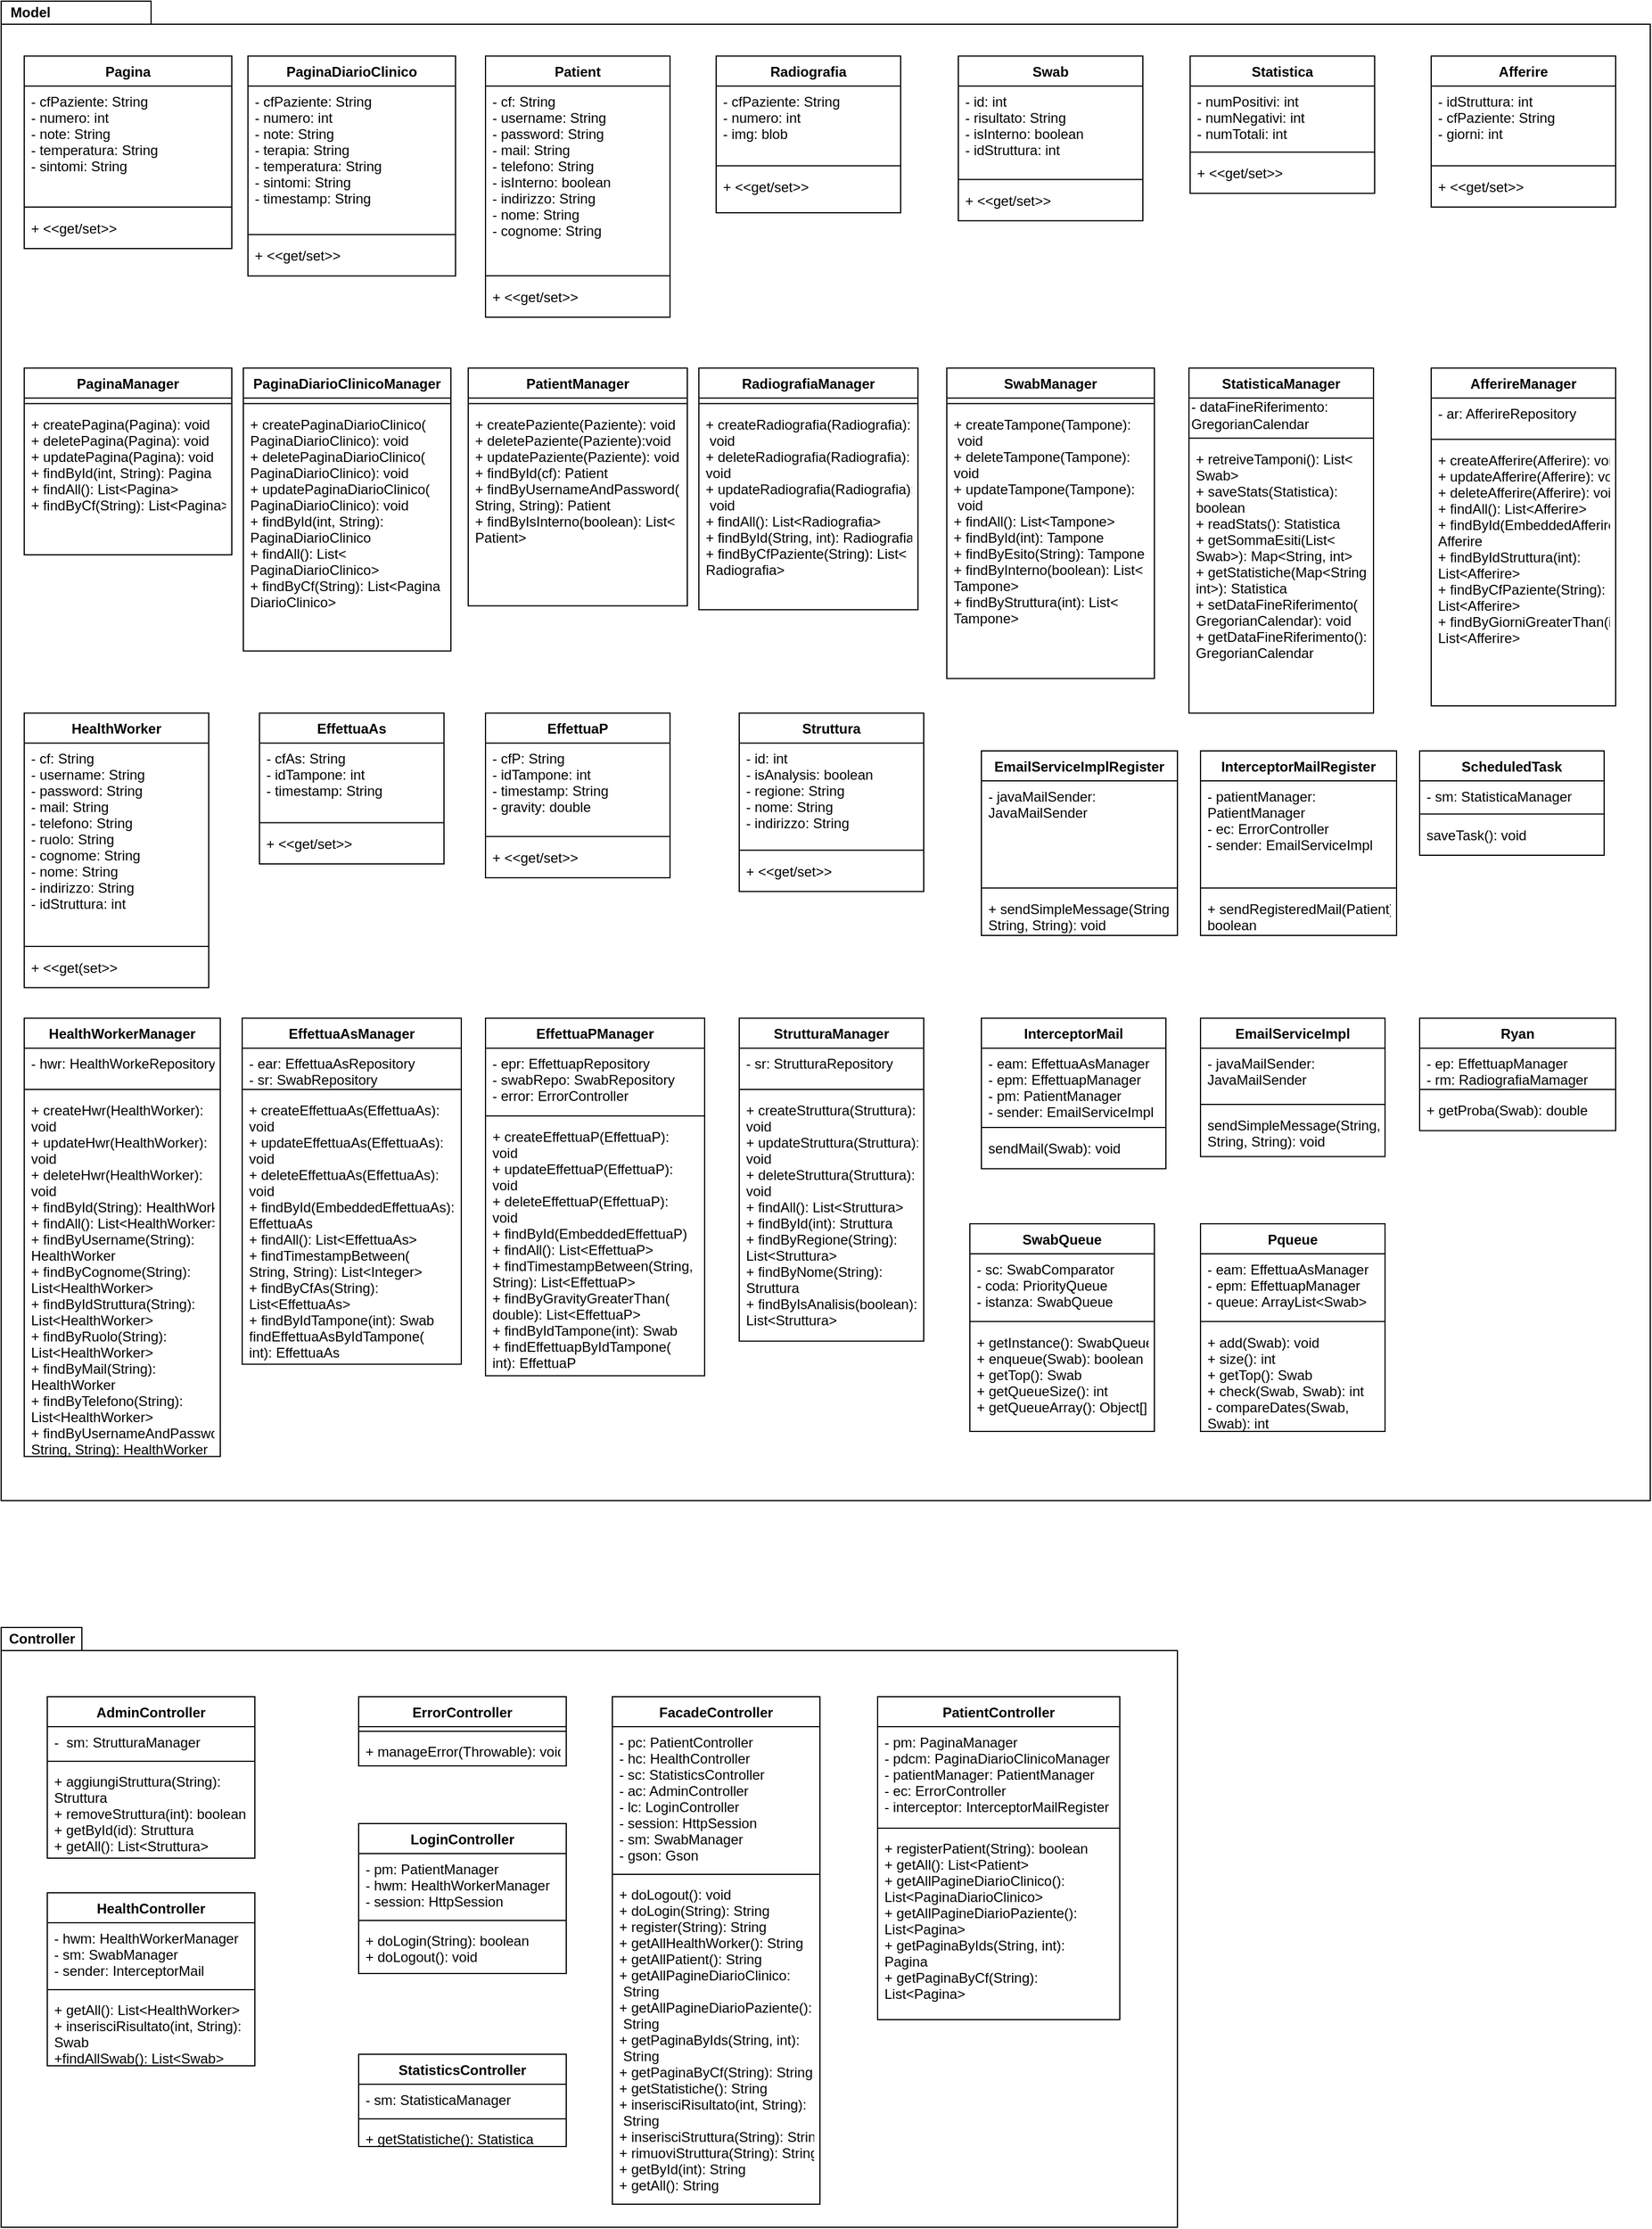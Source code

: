 <mxfile version="14.2.4" type="device"><diagram id="C5RBs43oDa-KdzZeNtuy" name="Model"><mxGraphModel dx="868" dy="482" grid="1" gridSize="10" guides="1" tooltips="1" connect="1" arrows="1" fold="1" page="1" pageScale="1" pageWidth="827" pageHeight="1169" math="0" shadow="0"><root><mxCell id="WIyWlLk6GJQsqaUBKTNV-0"/><mxCell id="WIyWlLk6GJQsqaUBKTNV-1" parent="WIyWlLk6GJQsqaUBKTNV-0"/><mxCell id="kMjM7RQbr0S6wtXPy6_T-2" value="" style="group" parent="WIyWlLk6GJQsqaUBKTNV-1" vertex="1" connectable="0"><mxGeometry x="50" width="1430" height="1300" as="geometry"/></mxCell><mxCell id="kMjM7RQbr0S6wtXPy6_T-0" value="" style="shape=folder;fontStyle=1;spacingTop=10;tabWidth=50;tabHeight=20;tabPosition=left;html=1;" parent="kMjM7RQbr0S6wtXPy6_T-2" vertex="1"><mxGeometry width="1430" height="1300" as="geometry"/></mxCell><mxCell id="kMjM7RQbr0S6wtXPy6_T-1" value="&lt;b&gt;Model&lt;/b&gt;" style="text;html=1;align=center;verticalAlign=middle;resizable=0;points=[];autosize=1;" parent="kMjM7RQbr0S6wtXPy6_T-2" vertex="1"><mxGeometry width="50" height="20" as="geometry"/></mxCell><mxCell id="zkfFHV4jXpPFQw0GAbJ--13" value="PatientManager" style="swimlane;fontStyle=1;align=center;verticalAlign=top;childLayout=stackLayout;horizontal=1;startSize=26;horizontalStack=0;resizeParent=1;resizeLast=0;collapsible=1;marginBottom=0;rounded=0;shadow=0;strokeWidth=1;" parent="kMjM7RQbr0S6wtXPy6_T-2" vertex="1"><mxGeometry x="405" y="318.128" width="190" height="206.128" as="geometry"><mxRectangle x="340" y="380" width="170" height="26" as="alternateBounds"/></mxGeometry></mxCell><mxCell id="zkfFHV4jXpPFQw0GAbJ--15" value="" style="line;html=1;strokeWidth=1;align=left;verticalAlign=middle;spacingTop=-1;spacingLeft=3;spacingRight=3;rotatable=0;labelPosition=right;points=[];portConstraint=eastwest;" parent="zkfFHV4jXpPFQw0GAbJ--13" vertex="1"><mxGeometry y="26" width="190" height="9.532" as="geometry"/></mxCell><mxCell id="zkfFHV4jXpPFQw0GAbJ--14" value="+ createPaziente(Paziente): void&#10;+ deletePaziente(Paziente):void&#10;+ updatePaziente(Paziente): void&#10;+ findById(cf): Patient&#10;+ findByUsernameAndPassword(&#10;String, String): Patient&#10;+ findByIsInterno(boolean): List&lt;&#10;Patient&gt;&#10;" style="text;align=left;verticalAlign=top;spacingLeft=4;spacingRight=4;overflow=hidden;rotatable=0;points=[[0,0.5],[1,0.5]];portConstraint=eastwest;" parent="zkfFHV4jXpPFQw0GAbJ--13" vertex="1"><mxGeometry y="35.532" width="190" height="150.128" as="geometry"/></mxCell><mxCell id="zkfFHV4jXpPFQw0GAbJ--17" value="PaginaDiarioClinico" style="swimlane;fontStyle=1;align=center;verticalAlign=top;childLayout=stackLayout;horizontal=1;startSize=26;horizontalStack=0;resizeParent=1;resizeLast=0;collapsible=1;marginBottom=0;rounded=0;shadow=0;strokeWidth=1;" parent="kMjM7RQbr0S6wtXPy6_T-2" vertex="1"><mxGeometry x="214" y="47.66" width="180" height="190.638" as="geometry"><mxRectangle x="550" y="140" width="160" height="26" as="alternateBounds"/></mxGeometry></mxCell><mxCell id="zkfFHV4jXpPFQw0GAbJ--18" value="- cfPaziente: String&#10;- numero: int&#10;- note: String&#10;- terapia: String&#10;- temperatura: String&#10;- sintomi: String&#10;- timestamp: String" style="text;align=left;verticalAlign=top;spacingLeft=4;spacingRight=4;overflow=hidden;rotatable=0;points=[[0,0.5],[1,0.5]];portConstraint=eastwest;" parent="zkfFHV4jXpPFQw0GAbJ--17" vertex="1"><mxGeometry y="26" width="180" height="123.915" as="geometry"/></mxCell><mxCell id="zkfFHV4jXpPFQw0GAbJ--23" value="" style="line;html=1;strokeWidth=1;align=left;verticalAlign=middle;spacingTop=-1;spacingLeft=3;spacingRight=3;rotatable=0;labelPosition=right;points=[];portConstraint=eastwest;" parent="zkfFHV4jXpPFQw0GAbJ--17" vertex="1"><mxGeometry y="149.915" width="180" height="9.532" as="geometry"/></mxCell><mxCell id="zkfFHV4jXpPFQw0GAbJ--24" value="+ &lt;&lt;get/set&gt;&gt;" style="text;align=left;verticalAlign=top;spacingLeft=4;spacingRight=4;overflow=hidden;rotatable=0;points=[[0,0.5],[1,0.5]];portConstraint=eastwest;" parent="zkfFHV4jXpPFQw0GAbJ--17" vertex="1"><mxGeometry y="159.447" width="180" height="26.213" as="geometry"/></mxCell><mxCell id="zkfFHV4jXpPFQw0GAbJ--0" value="Pagina" style="swimlane;fontStyle=1;align=center;verticalAlign=top;childLayout=stackLayout;horizontal=1;startSize=26;horizontalStack=0;resizeParent=1;resizeLast=0;collapsible=1;marginBottom=0;rounded=0;shadow=0;strokeWidth=1;" parent="kMjM7RQbr0S6wtXPy6_T-2" vertex="1"><mxGeometry x="20" y="47.66" width="180" height="166.809" as="geometry"><mxRectangle x="230" y="140" width="160" height="26" as="alternateBounds"/></mxGeometry></mxCell><mxCell id="zkfFHV4jXpPFQw0GAbJ--1" value="- cfPaziente: String&#10;- numero: int&#10;- note: String&#10;- temperatura: String&#10;- sintomi: String" style="text;align=left;verticalAlign=top;spacingLeft=4;spacingRight=4;overflow=hidden;rotatable=0;points=[[0,0.5],[1,0.5]];portConstraint=eastwest;" parent="zkfFHV4jXpPFQw0GAbJ--0" vertex="1"><mxGeometry y="26" width="180" height="100.085" as="geometry"/></mxCell><mxCell id="zkfFHV4jXpPFQw0GAbJ--4" value="" style="line;html=1;strokeWidth=1;align=left;verticalAlign=middle;spacingTop=-1;spacingLeft=3;spacingRight=3;rotatable=0;labelPosition=right;points=[];portConstraint=eastwest;" parent="zkfFHV4jXpPFQw0GAbJ--0" vertex="1"><mxGeometry y="126.085" width="180" height="9.532" as="geometry"/></mxCell><mxCell id="zkfFHV4jXpPFQw0GAbJ--5" value="+ &lt;&lt;get/set&gt;&gt;" style="text;align=left;verticalAlign=top;spacingLeft=4;spacingRight=4;overflow=hidden;rotatable=0;points=[[0,0.5],[1,0.5]];portConstraint=eastwest;" parent="zkfFHV4jXpPFQw0GAbJ--0" vertex="1"><mxGeometry y="135.617" width="180" height="26.213" as="geometry"/></mxCell><mxCell id="zkfFHV4jXpPFQw0GAbJ--6" value="Patient" style="swimlane;fontStyle=1;align=center;verticalAlign=top;childLayout=stackLayout;horizontal=1;startSize=26;horizontalStack=0;resizeParent=1;resizeLast=0;collapsible=1;marginBottom=0;rounded=0;shadow=0;strokeWidth=1;" parent="kMjM7RQbr0S6wtXPy6_T-2" vertex="1"><mxGeometry x="420" y="47.66" width="160" height="226.383" as="geometry"><mxRectangle x="130" y="380" width="160" height="26" as="alternateBounds"/></mxGeometry></mxCell><mxCell id="zkfFHV4jXpPFQw0GAbJ--7" value="- cf: String&#10;- username: String&#10;- password: String&#10;- mail: String&#10;- telefono: String&#10;- isInterno: boolean&#10;- indirizzo: String&#10;- nome: String&#10;- cognome: String" style="text;align=left;verticalAlign=top;spacingLeft=4;spacingRight=4;overflow=hidden;rotatable=0;points=[[0,0.5],[1,0.5]];portConstraint=eastwest;" parent="zkfFHV4jXpPFQw0GAbJ--6" vertex="1"><mxGeometry y="26" width="160" height="159.66" as="geometry"/></mxCell><mxCell id="zkfFHV4jXpPFQw0GAbJ--9" value="" style="line;html=1;strokeWidth=1;align=left;verticalAlign=middle;spacingTop=-1;spacingLeft=3;spacingRight=3;rotatable=0;labelPosition=right;points=[];portConstraint=eastwest;" parent="zkfFHV4jXpPFQw0GAbJ--6" vertex="1"><mxGeometry y="185.66" width="160" height="9.532" as="geometry"/></mxCell><mxCell id="zkfFHV4jXpPFQw0GAbJ--10" value="+ &lt;&lt;get/set&gt;&gt;" style="text;align=left;verticalAlign=top;spacingLeft=4;spacingRight=4;overflow=hidden;rotatable=0;points=[[0,0.5],[1,0.5]];portConstraint=eastwest;fontStyle=0" parent="zkfFHV4jXpPFQw0GAbJ--6" vertex="1"><mxGeometry y="195.191" width="160" height="26.213" as="geometry"/></mxCell><mxCell id="0lS1wSJUGr4f3mUyF1wJ-0" value="Radiografia" style="swimlane;fontStyle=1;align=center;verticalAlign=top;childLayout=stackLayout;horizontal=1;startSize=26;horizontalStack=0;resizeParent=1;resizeLast=0;collapsible=1;marginBottom=0;rounded=0;shadow=0;strokeWidth=1;" parent="kMjM7RQbr0S6wtXPy6_T-2" vertex="1"><mxGeometry x="620" y="47.66" width="160" height="135.83" as="geometry"><mxRectangle x="230" y="140" width="160" height="26" as="alternateBounds"/></mxGeometry></mxCell><mxCell id="0lS1wSJUGr4f3mUyF1wJ-1" value="- cfPaziente: String&#10;- numero: int&#10;- img: blob" style="text;align=left;verticalAlign=top;spacingLeft=4;spacingRight=4;overflow=hidden;rotatable=0;points=[[0,0.5],[1,0.5]];portConstraint=eastwest;" parent="0lS1wSJUGr4f3mUyF1wJ-0" vertex="1"><mxGeometry y="26" width="160" height="64.34" as="geometry"/></mxCell><mxCell id="0lS1wSJUGr4f3mUyF1wJ-2" value="" style="line;html=1;strokeWidth=1;align=left;verticalAlign=middle;spacingTop=-1;spacingLeft=3;spacingRight=3;rotatable=0;labelPosition=right;points=[];portConstraint=eastwest;" parent="0lS1wSJUGr4f3mUyF1wJ-0" vertex="1"><mxGeometry y="90.34" width="160" height="9.532" as="geometry"/></mxCell><mxCell id="0lS1wSJUGr4f3mUyF1wJ-3" value="+ &lt;&lt;get/set&gt;&gt;" style="text;align=left;verticalAlign=top;spacingLeft=4;spacingRight=4;overflow=hidden;rotatable=0;points=[[0,0.5],[1,0.5]];portConstraint=eastwest;" parent="0lS1wSJUGr4f3mUyF1wJ-0" vertex="1"><mxGeometry y="99.872" width="160" height="30.979" as="geometry"/></mxCell><mxCell id="kMjM7RQbr0S6wtXPy6_T-115" value="PaginaDiarioClinicoManager" style="swimlane;fontStyle=1;align=center;verticalAlign=top;childLayout=stackLayout;horizontal=1;startSize=26;horizontalStack=0;resizeParent=1;resizeParentMax=0;resizeLast=0;collapsible=1;marginBottom=0;" parent="kMjM7RQbr0S6wtXPy6_T-2" vertex="1"><mxGeometry x="210" y="318.128" width="180" height="245.234" as="geometry"/></mxCell><mxCell id="kMjM7RQbr0S6wtXPy6_T-117" value="" style="line;strokeWidth=1;fillColor=none;align=left;verticalAlign=middle;spacingTop=-1;spacingLeft=3;spacingRight=3;rotatable=0;labelPosition=right;points=[];portConstraint=eastwest;" parent="kMjM7RQbr0S6wtXPy6_T-115" vertex="1"><mxGeometry y="26" width="180" height="9.532" as="geometry"/></mxCell><mxCell id="kMjM7RQbr0S6wtXPy6_T-118" value="+ createPaginaDiarioClinico(&#10;PaginaDiarioClinico): void&#10;+ deletePaginaDiarioClinico(&#10;PaginaDiarioClinico): void&#10;+ updatePaginaDiarioClinico(&#10;PaginaDiarioClinico): void&#10;+ findById(int, String): &#10;PaginaDiarioClinico&#10;+ findAll(): List&lt;&#10;PaginaDiarioClinico&gt;&#10;+ findByCf(String): List&lt;Pagina&#10;DiarioClinico&gt;" style="text;strokeColor=none;fillColor=none;align=left;verticalAlign=top;spacingLeft=4;spacingRight=4;overflow=hidden;rotatable=0;points=[[0,0.5],[1,0.5]];portConstraint=eastwest;" parent="kMjM7RQbr0S6wtXPy6_T-115" vertex="1"><mxGeometry y="35.532" width="180" height="209.702" as="geometry"/></mxCell><mxCell id="kMjM7RQbr0S6wtXPy6_T-111" value="RadiografiaManager" style="swimlane;fontStyle=1;align=center;verticalAlign=top;childLayout=stackLayout;horizontal=1;startSize=26;horizontalStack=0;resizeParent=1;resizeParentMax=0;resizeLast=0;collapsible=1;marginBottom=0;" parent="kMjM7RQbr0S6wtXPy6_T-2" vertex="1"><mxGeometry x="605" y="318.128" width="190" height="209.489" as="geometry"/></mxCell><mxCell id="kMjM7RQbr0S6wtXPy6_T-113" value="" style="line;strokeWidth=1;fillColor=none;align=left;verticalAlign=middle;spacingTop=-1;spacingLeft=3;spacingRight=3;rotatable=0;labelPosition=right;points=[];portConstraint=eastwest;" parent="kMjM7RQbr0S6wtXPy6_T-111" vertex="1"><mxGeometry y="26" width="190" height="9.532" as="geometry"/></mxCell><mxCell id="kMjM7RQbr0S6wtXPy6_T-114" value="+ createRadiografia(Radiografia):&#10; void&#10;+ deleteRadiografia(Radiografia):&#10;void&#10;+ updateRadiografia(Radiografia):&#10; void&#10;+ findAll(): List&lt;Radiografia&gt;&#10;+ findById(String, int): Radiografia&#10;+ findByCfPaziente(String): List&lt;&#10;Radiografia&gt;" style="text;strokeColor=none;fillColor=none;align=left;verticalAlign=top;spacingLeft=4;spacingRight=4;overflow=hidden;rotatable=0;points=[[0,0.5],[1,0.5]];portConstraint=eastwest;" parent="kMjM7RQbr0S6wtXPy6_T-111" vertex="1"><mxGeometry y="35.532" width="190" height="173.957" as="geometry"/></mxCell><mxCell id="kMjM7RQbr0S6wtXPy6_T-91" value="Swab" style="swimlane;fontStyle=1;align=center;verticalAlign=top;childLayout=stackLayout;horizontal=1;startSize=26;horizontalStack=0;resizeParent=1;resizeParentMax=0;resizeLast=0;collapsible=1;marginBottom=0;" parent="kMjM7RQbr0S6wtXPy6_T-2" vertex="1"><mxGeometry x="830" y="47.66" width="160" height="142.766" as="geometry"/></mxCell><mxCell id="kMjM7RQbr0S6wtXPy6_T-92" value="- id: int&#10;- risultato: String&#10;- isInterno: boolean&#10;- idStruttura: int" style="text;strokeColor=none;fillColor=none;align=left;verticalAlign=top;spacingLeft=4;spacingRight=4;overflow=hidden;rotatable=0;points=[[0,0.5],[1,0.5]];portConstraint=eastwest;" parent="kMjM7RQbr0S6wtXPy6_T-91" vertex="1"><mxGeometry y="26" width="160" height="76.255" as="geometry"/></mxCell><mxCell id="kMjM7RQbr0S6wtXPy6_T-93" value="" style="line;strokeWidth=1;fillColor=none;align=left;verticalAlign=middle;spacingTop=-1;spacingLeft=3;spacingRight=3;rotatable=0;labelPosition=right;points=[];portConstraint=eastwest;" parent="kMjM7RQbr0S6wtXPy6_T-91" vertex="1"><mxGeometry y="102.255" width="160" height="9.532" as="geometry"/></mxCell><mxCell id="kMjM7RQbr0S6wtXPy6_T-94" value="+ &lt;&lt;get/set&gt;&gt;" style="text;strokeColor=none;fillColor=none;align=left;verticalAlign=top;spacingLeft=4;spacingRight=4;overflow=hidden;rotatable=0;points=[[0,0.5],[1,0.5]];portConstraint=eastwest;" parent="kMjM7RQbr0S6wtXPy6_T-91" vertex="1"><mxGeometry y="111.787" width="160" height="30.979" as="geometry"/></mxCell><mxCell id="kMjM7RQbr0S6wtXPy6_T-87" value="SwabManager" style="swimlane;fontStyle=1;align=center;verticalAlign=top;childLayout=stackLayout;horizontal=1;startSize=26;horizontalStack=0;resizeParent=1;resizeParentMax=0;resizeLast=0;collapsible=1;marginBottom=0;" parent="kMjM7RQbr0S6wtXPy6_T-2" vertex="1"><mxGeometry x="820" y="318.128" width="180" height="269.064" as="geometry"/></mxCell><mxCell id="kMjM7RQbr0S6wtXPy6_T-89" value="" style="line;strokeWidth=1;fillColor=none;align=left;verticalAlign=middle;spacingTop=-1;spacingLeft=3;spacingRight=3;rotatable=0;labelPosition=right;points=[];portConstraint=eastwest;" parent="kMjM7RQbr0S6wtXPy6_T-87" vertex="1"><mxGeometry y="26" width="180" height="9.532" as="geometry"/></mxCell><mxCell id="kMjM7RQbr0S6wtXPy6_T-90" value="+ createTampone(Tampone):&#10; void&#10;+ deleteTampone(Tampone):&#10;void&#10;+ updateTampone(Tampone):&#10; void&#10;+ findAll(): List&lt;Tampone&gt;&#10;+ findById(int): Tampone&#10;+ findByEsito(String): Tampone&#10;+ findByInterno(boolean): List&lt;&#10;Tampone&gt;&#10;+ findByStruttura(int): List&lt;&#10;Tampone&gt;" style="text;strokeColor=none;fillColor=none;align=left;verticalAlign=top;spacingLeft=4;spacingRight=4;overflow=hidden;rotatable=0;points=[[0,0.5],[1,0.5]];portConstraint=eastwest;" parent="kMjM7RQbr0S6wtXPy6_T-87" vertex="1"><mxGeometry y="35.532" width="180" height="233.532" as="geometry"/></mxCell><mxCell id="kMjM7RQbr0S6wtXPy6_T-103" value="EffettuaP" style="swimlane;fontStyle=1;align=center;verticalAlign=top;childLayout=stackLayout;horizontal=1;startSize=26;horizontalStack=0;resizeParent=1;resizeParentMax=0;resizeLast=0;collapsible=1;marginBottom=0;" parent="kMjM7RQbr0S6wtXPy6_T-2" vertex="1"><mxGeometry x="420" y="617.189" width="160" height="142.766" as="geometry"/></mxCell><mxCell id="kMjM7RQbr0S6wtXPy6_T-104" value="- cfP: String&#10;- idTampone: int&#10;- timestamp: String&#10;- gravity: double" style="text;strokeColor=none;fillColor=none;align=left;verticalAlign=top;spacingLeft=4;spacingRight=4;overflow=hidden;rotatable=0;points=[[0,0.5],[1,0.5]];portConstraint=eastwest;" parent="kMjM7RQbr0S6wtXPy6_T-103" vertex="1"><mxGeometry y="26" width="160" height="76.255" as="geometry"/></mxCell><mxCell id="kMjM7RQbr0S6wtXPy6_T-105" value="" style="line;strokeWidth=1;fillColor=none;align=left;verticalAlign=middle;spacingTop=-1;spacingLeft=3;spacingRight=3;rotatable=0;labelPosition=right;points=[];portConstraint=eastwest;" parent="kMjM7RQbr0S6wtXPy6_T-103" vertex="1"><mxGeometry y="102.255" width="160" height="9.532" as="geometry"/></mxCell><mxCell id="kMjM7RQbr0S6wtXPy6_T-106" value="+ &lt;&lt;get/set&gt;&gt;" style="text;strokeColor=none;fillColor=none;align=left;verticalAlign=top;spacingLeft=4;spacingRight=4;overflow=hidden;rotatable=0;points=[[0,0.5],[1,0.5]];portConstraint=eastwest;" parent="kMjM7RQbr0S6wtXPy6_T-103" vertex="1"><mxGeometry y="111.787" width="160" height="30.979" as="geometry"/></mxCell><mxCell id="kMjM7RQbr0S6wtXPy6_T-99" value="EffettuaPManager" style="swimlane;fontStyle=1;align=center;verticalAlign=top;childLayout=stackLayout;horizontal=1;startSize=26;horizontalStack=0;resizeParent=1;resizeParentMax=0;resizeLast=0;collapsible=1;marginBottom=0;" parent="kMjM7RQbr0S6wtXPy6_T-2" vertex="1"><mxGeometry x="420" y="881.702" width="190" height="310.002" as="geometry"/></mxCell><mxCell id="kMjM7RQbr0S6wtXPy6_T-100" value="- epr: EffettuapRepository&#10;- swabRepo: SwabRepository&#10;- error: ErrorController" style="text;strokeColor=none;fillColor=none;align=left;verticalAlign=top;spacingLeft=4;spacingRight=4;overflow=hidden;rotatable=0;points=[[0,0.5],[1,0.5]];portConstraint=eastwest;" parent="kMjM7RQbr0S6wtXPy6_T-99" vertex="1"><mxGeometry y="26" width="190" height="54" as="geometry"/></mxCell><mxCell id="kMjM7RQbr0S6wtXPy6_T-101" value="" style="line;strokeWidth=1;fillColor=none;align=left;verticalAlign=middle;spacingTop=-1;spacingLeft=3;spacingRight=3;rotatable=0;labelPosition=right;points=[];portConstraint=eastwest;" parent="kMjM7RQbr0S6wtXPy6_T-99" vertex="1"><mxGeometry y="80" width="190" height="9.532" as="geometry"/></mxCell><mxCell id="kMjM7RQbr0S6wtXPy6_T-102" value="+ createEffettuaP(EffettuaP):&#10;void&#10;+ updateEffettuaP(EffettuaP):&#10;void&#10;+ deleteEffettuaP(EffettuaP):&#10;void&#10;+ findById(EmbeddedEffettuaP)&#10;+ findAll(): List&lt;EffettuaP&gt;&#10;+ findTimestampBetween(String,&#10;String): List&lt;EffettuaP&gt;&#10;+ findByGravityGreaterThan(&#10;double): List&lt;EffettuaP&gt;&#10;+ findByIdTampone(int): Swab&#10;+ findEffettuapByIdTampone(&#10;int): EffettuaP" style="text;strokeColor=none;fillColor=none;align=left;verticalAlign=top;spacingLeft=4;spacingRight=4;overflow=hidden;rotatable=0;points=[[0,0.5],[1,0.5]];portConstraint=eastwest;" parent="kMjM7RQbr0S6wtXPy6_T-99" vertex="1"><mxGeometry y="89.532" width="190" height="220.47" as="geometry"/></mxCell><mxCell id="kMjM7RQbr0S6wtXPy6_T-95" value="EffettuaAsManager" style="swimlane;fontStyle=1;align=center;verticalAlign=top;childLayout=stackLayout;horizontal=1;startSize=26;horizontalStack=0;resizeParent=1;resizeParentMax=0;resizeLast=0;collapsible=1;marginBottom=0;" parent="kMjM7RQbr0S6wtXPy6_T-2" vertex="1"><mxGeometry x="209" y="881.702" width="190" height="300.001" as="geometry"/></mxCell><mxCell id="kMjM7RQbr0S6wtXPy6_T-96" value="- ear: EffettuaAsRepository&#10;- sr: SwabRepository" style="text;strokeColor=none;fillColor=none;align=left;verticalAlign=top;spacingLeft=4;spacingRight=4;overflow=hidden;rotatable=0;points=[[0,0.5],[1,0.5]];portConstraint=eastwest;" parent="kMjM7RQbr0S6wtXPy6_T-95" vertex="1"><mxGeometry y="26" width="190" height="30.979" as="geometry"/></mxCell><mxCell id="kMjM7RQbr0S6wtXPy6_T-97" value="" style="line;strokeWidth=1;fillColor=none;align=left;verticalAlign=middle;spacingTop=-1;spacingLeft=3;spacingRight=3;rotatable=0;labelPosition=right;points=[];portConstraint=eastwest;" parent="kMjM7RQbr0S6wtXPy6_T-95" vertex="1"><mxGeometry y="56.979" width="190" height="9.532" as="geometry"/></mxCell><mxCell id="kMjM7RQbr0S6wtXPy6_T-98" value="+ createEffettuaAs(EffettuaAs):&#10;void&#10;+ updateEffettuaAs(EffettuaAs):&#10;void&#10;+ deleteEffettuaAs(EffettuaAs):&#10;void&#10;+ findById(EmbeddedEffettuaAs):&#10;EffettuaAs&#10;+ findAll(): List&lt;EffettuaAs&gt;&#10;+ findTimestampBetween(&#10;String, String): List&lt;Integer&gt;&#10;+ findByCfAs(String):&#10;List&lt;EffettuaAs&gt;&#10;+ findByIdTampone(int): Swab&#10;findEffettuaAsByIdTampone(&#10;int): EffettuaAs" style="text;strokeColor=none;fillColor=none;align=left;verticalAlign=top;spacingLeft=4;spacingRight=4;overflow=hidden;rotatable=0;points=[[0,0.5],[1,0.5]];portConstraint=eastwest;" parent="kMjM7RQbr0S6wtXPy6_T-95" vertex="1"><mxGeometry y="66.511" width="190" height="233.49" as="geometry"/></mxCell><mxCell id="kMjM7RQbr0S6wtXPy6_T-71" value="HealthWorkerManager" style="swimlane;fontStyle=1;align=center;verticalAlign=top;childLayout=stackLayout;horizontal=1;startSize=26;horizontalStack=0;resizeParent=1;resizeParentMax=0;resizeLast=0;collapsible=1;marginBottom=0;" parent="kMjM7RQbr0S6wtXPy6_T-2" vertex="1"><mxGeometry x="20" y="881.706" width="170" height="380.002" as="geometry"/></mxCell><mxCell id="kMjM7RQbr0S6wtXPy6_T-72" value="- hwr: HealthWorkeRepository" style="text;strokeColor=none;fillColor=none;align=left;verticalAlign=top;spacingLeft=4;spacingRight=4;overflow=hidden;rotatable=0;points=[[0,0.5],[1,0.5]];portConstraint=eastwest;" parent="kMjM7RQbr0S6wtXPy6_T-71" vertex="1"><mxGeometry y="26" width="170" height="30.98" as="geometry"/></mxCell><mxCell id="kMjM7RQbr0S6wtXPy6_T-73" value="" style="line;strokeWidth=1;fillColor=none;align=left;verticalAlign=middle;spacingTop=-1;spacingLeft=3;spacingRight=3;rotatable=0;labelPosition=right;points=[];portConstraint=eastwest;" parent="kMjM7RQbr0S6wtXPy6_T-71" vertex="1"><mxGeometry y="56.98" width="170" height="9.532" as="geometry"/></mxCell><mxCell id="kMjM7RQbr0S6wtXPy6_T-74" value="+ createHwr(HealthWorker):&#10;void&#10;+ updateHwr(HealthWorker):&#10;void&#10;+ deleteHwr(HealthWorker):&#10;void&#10;+ findById(String): HealthWorker&#10;+ findAll(): List&lt;HealthWorker&gt;&#10;+ findByUsername(String):&#10;HealthWorker&#10;+ findByCognome(String):&#10;List&lt;HealthWorker&gt;&#10;+ findByIdStruttura(String):&#10;List&lt;HealthWorker&gt;&#10;+ findByRuolo(String):&#10;List&lt;HealthWorker&gt;&#10;+ findByMail(String):&#10;HealthWorker&#10;+ findByTelefono(String):&#10;List&lt;HealthWorker&gt;&#10;+ findByUsernameAndPassword(&#10;String, String): HealthWorker" style="text;strokeColor=none;fillColor=none;align=left;verticalAlign=top;spacingLeft=4;spacingRight=4;overflow=hidden;rotatable=0;points=[[0,0.5],[1,0.5]];portConstraint=eastwest;" parent="kMjM7RQbr0S6wtXPy6_T-71" vertex="1"><mxGeometry y="66.512" width="170" height="313.49" as="geometry"/></mxCell><mxCell id="kMjM7RQbr0S6wtXPy6_T-63" value="Afferire" style="swimlane;fontStyle=1;align=center;verticalAlign=top;childLayout=stackLayout;horizontal=1;startSize=26;horizontalStack=0;resizeParent=1;resizeParentMax=0;resizeLast=0;collapsible=1;marginBottom=0;" parent="kMjM7RQbr0S6wtXPy6_T-2" vertex="1"><mxGeometry x="1240" y="47.66" width="160" height="130.851" as="geometry"/></mxCell><mxCell id="kMjM7RQbr0S6wtXPy6_T-64" value="- idStruttura: int&#10;- cfPaziente: String&#10;- giorni: int" style="text;strokeColor=none;fillColor=none;align=left;verticalAlign=top;spacingLeft=4;spacingRight=4;overflow=hidden;rotatable=0;points=[[0,0.5],[1,0.5]];portConstraint=eastwest;" parent="kMjM7RQbr0S6wtXPy6_T-63" vertex="1"><mxGeometry y="26" width="160" height="64.34" as="geometry"/></mxCell><mxCell id="kMjM7RQbr0S6wtXPy6_T-65" value="" style="line;strokeWidth=1;fillColor=none;align=left;verticalAlign=middle;spacingTop=-1;spacingLeft=3;spacingRight=3;rotatable=0;labelPosition=right;points=[];portConstraint=eastwest;" parent="kMjM7RQbr0S6wtXPy6_T-63" vertex="1"><mxGeometry y="90.34" width="160" height="9.532" as="geometry"/></mxCell><mxCell id="kMjM7RQbr0S6wtXPy6_T-66" value="+ &lt;&lt;get/set&gt;&gt;" style="text;strokeColor=none;fillColor=none;align=left;verticalAlign=top;spacingLeft=4;spacingRight=4;overflow=hidden;rotatable=0;points=[[0,0.5],[1,0.5]];portConstraint=eastwest;" parent="kMjM7RQbr0S6wtXPy6_T-63" vertex="1"><mxGeometry y="99.872" width="160" height="30.979" as="geometry"/></mxCell><mxCell id="kMjM7RQbr0S6wtXPy6_T-59" value="AfferireManager" style="swimlane;fontStyle=1;align=center;verticalAlign=top;childLayout=stackLayout;horizontal=1;startSize=26;horizontalStack=0;resizeParent=1;resizeParentMax=0;resizeLast=0;collapsible=1;marginBottom=0;" parent="kMjM7RQbr0S6wtXPy6_T-2" vertex="1"><mxGeometry x="1240" y="318.128" width="160" height="292.894" as="geometry"/></mxCell><mxCell id="kMjM7RQbr0S6wtXPy6_T-60" value="- ar: AfferireRepository" style="text;strokeColor=none;fillColor=none;align=left;verticalAlign=top;spacingLeft=4;spacingRight=4;overflow=hidden;rotatable=0;points=[[0,0.5],[1,0.5]];portConstraint=eastwest;" parent="kMjM7RQbr0S6wtXPy6_T-59" vertex="1"><mxGeometry y="26" width="160" height="30.979" as="geometry"/></mxCell><mxCell id="kMjM7RQbr0S6wtXPy6_T-61" value="" style="line;strokeWidth=1;fillColor=none;align=left;verticalAlign=middle;spacingTop=-1;spacingLeft=3;spacingRight=3;rotatable=0;labelPosition=right;points=[];portConstraint=eastwest;" parent="kMjM7RQbr0S6wtXPy6_T-59" vertex="1"><mxGeometry y="56.979" width="160" height="9.532" as="geometry"/></mxCell><mxCell id="kMjM7RQbr0S6wtXPy6_T-62" value="+ createAfferire(Afferire): void&#10;+ updateAfferire(Afferire): void&#10;+ deleteAfferire(Afferire): void&#10;+ findAll(): List&lt;Afferire&gt;&#10;+ findById(EmbeddedAfferire):&#10;Afferire&#10;+ findByIdStruttura(int): &#10;List&lt;Afferire&gt;&#10;+ findByCfPaziente(String):&#10;List&lt;Afferire&gt; &#10;+ findByGiorniGreaterThan(int):&#10;List&lt;Afferire&gt;" style="text;strokeColor=none;fillColor=none;align=left;verticalAlign=top;spacingLeft=4;spacingRight=4;overflow=hidden;rotatable=0;points=[[0,0.5],[1,0.5]];portConstraint=eastwest;" parent="kMjM7RQbr0S6wtXPy6_T-59" vertex="1"><mxGeometry y="66.511" width="160" height="226.383" as="geometry"/></mxCell><mxCell id="kMjM7RQbr0S6wtXPy6_T-55" value="StrutturaManager" style="swimlane;fontStyle=1;align=center;verticalAlign=top;childLayout=stackLayout;horizontal=1;startSize=26;horizontalStack=0;resizeParent=1;resizeParentMax=0;resizeLast=0;collapsible=1;marginBottom=0;" parent="kMjM7RQbr0S6wtXPy6_T-2" vertex="1"><mxGeometry x="640" y="881.7" width="160" height="280.001" as="geometry"/></mxCell><mxCell id="kMjM7RQbr0S6wtXPy6_T-56" value="- sr: StrutturaRepository" style="text;strokeColor=none;fillColor=none;align=left;verticalAlign=top;spacingLeft=4;spacingRight=4;overflow=hidden;rotatable=0;points=[[0,0.5],[1,0.5]];portConstraint=eastwest;" parent="kMjM7RQbr0S6wtXPy6_T-55" vertex="1"><mxGeometry y="26" width="160" height="30.979" as="geometry"/></mxCell><mxCell id="kMjM7RQbr0S6wtXPy6_T-57" value="" style="line;strokeWidth=1;fillColor=none;align=left;verticalAlign=middle;spacingTop=-1;spacingLeft=3;spacingRight=3;rotatable=0;labelPosition=right;points=[];portConstraint=eastwest;" parent="kMjM7RQbr0S6wtXPy6_T-55" vertex="1"><mxGeometry y="56.979" width="160" height="9.532" as="geometry"/></mxCell><mxCell id="kMjM7RQbr0S6wtXPy6_T-58" value="+ createStruttura(Struttura):&#10;void&#10;+ updateStruttura(Struttura):&#10;void&#10;+ deleteStruttura(Struttura):&#10;void&#10;+ findAll(): List&lt;Struttura&gt;&#10;+ findById(int): Struttura&#10;+ findByRegione(String): &#10;List&lt;Struttura&gt;&#10;+ findByNome(String): &#10;Struttura&#10;+ findByIsAnalisis(boolean):&#10;List&lt;Struttura&gt;" style="text;strokeColor=none;fillColor=none;align=left;verticalAlign=top;spacingLeft=4;spacingRight=4;overflow=hidden;rotatable=0;points=[[0,0.5],[1,0.5]];portConstraint=eastwest;" parent="kMjM7RQbr0S6wtXPy6_T-55" vertex="1"><mxGeometry y="66.511" width="160" height="213.49" as="geometry"/></mxCell><mxCell id="kMjM7RQbr0S6wtXPy6_T-83" value="Statistica" style="swimlane;fontStyle=1;align=center;verticalAlign=top;childLayout=stackLayout;horizontal=1;startSize=26;horizontalStack=0;resizeParent=1;resizeParentMax=0;resizeLast=0;collapsible=1;marginBottom=0;" parent="kMjM7RQbr0S6wtXPy6_T-2" vertex="1"><mxGeometry x="1031" y="47.66" width="160" height="118.936" as="geometry"/></mxCell><mxCell id="kMjM7RQbr0S6wtXPy6_T-84" value="- numPositivi: int&#10;- numNegativi: int&#10;- numTotali: int" style="text;strokeColor=none;fillColor=none;align=left;verticalAlign=top;spacingLeft=4;spacingRight=4;overflow=hidden;rotatable=0;points=[[0,0.5],[1,0.5]];portConstraint=eastwest;" parent="kMjM7RQbr0S6wtXPy6_T-83" vertex="1"><mxGeometry y="26" width="160" height="52.426" as="geometry"/></mxCell><mxCell id="kMjM7RQbr0S6wtXPy6_T-85" value="" style="line;strokeWidth=1;fillColor=none;align=left;verticalAlign=middle;spacingTop=-1;spacingLeft=3;spacingRight=3;rotatable=0;labelPosition=right;points=[];portConstraint=eastwest;" parent="kMjM7RQbr0S6wtXPy6_T-83" vertex="1"><mxGeometry y="78.426" width="160" height="9.532" as="geometry"/></mxCell><mxCell id="kMjM7RQbr0S6wtXPy6_T-86" value="+ &lt;&lt;get/set&gt;&gt;" style="text;strokeColor=none;fillColor=none;align=left;verticalAlign=top;spacingLeft=4;spacingRight=4;overflow=hidden;rotatable=0;points=[[0,0.5],[1,0.5]];portConstraint=eastwest;" parent="kMjM7RQbr0S6wtXPy6_T-83" vertex="1"><mxGeometry y="87.957" width="160" height="30.979" as="geometry"/></mxCell><mxCell id="kMjM7RQbr0S6wtXPy6_T-51" value="Struttura" style="swimlane;fontStyle=1;align=center;verticalAlign=top;childLayout=stackLayout;horizontal=1;startSize=26;horizontalStack=0;resizeParent=1;resizeParentMax=0;resizeLast=0;collapsible=1;marginBottom=0;" parent="kMjM7RQbr0S6wtXPy6_T-2" vertex="1"><mxGeometry x="640" y="617.189" width="160" height="154.681" as="geometry"/></mxCell><mxCell id="kMjM7RQbr0S6wtXPy6_T-52" value="- id: int&#10;- isAnalysis: boolean&#10;- regione: String&#10;- nome: String&#10;- indirizzo: String" style="text;strokeColor=none;fillColor=none;align=left;verticalAlign=top;spacingLeft=4;spacingRight=4;overflow=hidden;rotatable=0;points=[[0,0.5],[1,0.5]];portConstraint=eastwest;" parent="kMjM7RQbr0S6wtXPy6_T-51" vertex="1"><mxGeometry y="26" width="160" height="88.17" as="geometry"/></mxCell><mxCell id="kMjM7RQbr0S6wtXPy6_T-53" value="" style="line;strokeWidth=1;fillColor=none;align=left;verticalAlign=middle;spacingTop=-1;spacingLeft=3;spacingRight=3;rotatable=0;labelPosition=right;points=[];portConstraint=eastwest;" parent="kMjM7RQbr0S6wtXPy6_T-51" vertex="1"><mxGeometry y="114.17" width="160" height="9.532" as="geometry"/></mxCell><mxCell id="kMjM7RQbr0S6wtXPy6_T-54" value="+ &lt;&lt;get/set&gt;&gt;" style="text;strokeColor=none;fillColor=none;align=left;verticalAlign=top;spacingLeft=4;spacingRight=4;overflow=hidden;rotatable=0;points=[[0,0.5],[1,0.5]];portConstraint=eastwest;" parent="kMjM7RQbr0S6wtXPy6_T-51" vertex="1"><mxGeometry y="123.702" width="160" height="30.979" as="geometry"/></mxCell><mxCell id="kMjM7RQbr0S6wtXPy6_T-75" value="HealthWorker" style="swimlane;fontStyle=1;align=center;verticalAlign=top;childLayout=stackLayout;horizontal=1;startSize=26;horizontalStack=0;resizeParent=1;resizeParentMax=0;resizeLast=0;collapsible=1;marginBottom=0;" parent="kMjM7RQbr0S6wtXPy6_T-2" vertex="1"><mxGeometry x="20" y="617.189" width="160" height="238.085" as="geometry"/></mxCell><mxCell id="kMjM7RQbr0S6wtXPy6_T-76" value="- cf: String&#10;- username: String&#10;- password: String&#10;- mail: String&#10;- telefono: String&#10;- ruolo: String&#10;- cognome: String&#10;- nome: String&#10;- indirizzo: String&#10;- idStruttura: int" style="text;strokeColor=none;fillColor=none;align=left;verticalAlign=top;spacingLeft=4;spacingRight=4;overflow=hidden;rotatable=0;points=[[0,0.5],[1,0.5]];portConstraint=eastwest;" parent="kMjM7RQbr0S6wtXPy6_T-75" vertex="1"><mxGeometry y="26" width="160" height="171.574" as="geometry"/></mxCell><mxCell id="kMjM7RQbr0S6wtXPy6_T-77" value="" style="line;strokeWidth=1;fillColor=none;align=left;verticalAlign=middle;spacingTop=-1;spacingLeft=3;spacingRight=3;rotatable=0;labelPosition=right;points=[];portConstraint=eastwest;" parent="kMjM7RQbr0S6wtXPy6_T-75" vertex="1"><mxGeometry y="197.574" width="160" height="9.532" as="geometry"/></mxCell><mxCell id="kMjM7RQbr0S6wtXPy6_T-78" value="+ &lt;&lt;get(set&gt;&gt;" style="text;strokeColor=none;fillColor=none;align=left;verticalAlign=top;spacingLeft=4;spacingRight=4;overflow=hidden;rotatable=0;points=[[0,0.5],[1,0.5]];portConstraint=eastwest;" parent="kMjM7RQbr0S6wtXPy6_T-75" vertex="1"><mxGeometry y="207.106" width="160" height="30.979" as="geometry"/></mxCell><mxCell id="kMjM7RQbr0S6wtXPy6_T-119" value="PaginaManager" style="swimlane;fontStyle=1;align=center;verticalAlign=top;childLayout=stackLayout;horizontal=1;startSize=26;horizontalStack=0;resizeParent=1;resizeParentMax=0;resizeLast=0;collapsible=1;marginBottom=0;" parent="kMjM7RQbr0S6wtXPy6_T-2" vertex="1"><mxGeometry x="20" y="318.128" width="180" height="161.83" as="geometry"/></mxCell><mxCell id="kMjM7RQbr0S6wtXPy6_T-121" value="" style="line;strokeWidth=1;fillColor=none;align=left;verticalAlign=middle;spacingTop=-1;spacingLeft=3;spacingRight=3;rotatable=0;labelPosition=right;points=[];portConstraint=eastwest;" parent="kMjM7RQbr0S6wtXPy6_T-119" vertex="1"><mxGeometry y="26" width="180" height="9.532" as="geometry"/></mxCell><mxCell id="kMjM7RQbr0S6wtXPy6_T-122" value="+ createPagina(Pagina): void&#10;+ deletePagina(Pagina): void&#10;+ updatePagina(Pagina): void&#10;+ findById(int, String): Pagina&#10;+ findAll(): List&lt;Pagina&gt;&#10;+ findByCf(String): List&lt;Pagina&gt;" style="text;strokeColor=none;fillColor=none;align=left;verticalAlign=top;spacingLeft=4;spacingRight=4;overflow=hidden;rotatable=0;points=[[0,0.5],[1,0.5]];portConstraint=eastwest;" parent="kMjM7RQbr0S6wtXPy6_T-119" vertex="1"><mxGeometry y="35.532" width="180" height="126.298" as="geometry"/></mxCell><mxCell id="kMjM7RQbr0S6wtXPy6_T-107" value="EffettuaAs" style="swimlane;fontStyle=1;align=center;verticalAlign=top;childLayout=stackLayout;horizontal=1;startSize=26;horizontalStack=0;resizeParent=1;resizeParentMax=0;resizeLast=0;collapsible=1;marginBottom=0;" parent="kMjM7RQbr0S6wtXPy6_T-2" vertex="1"><mxGeometry x="224" y="617.189" width="160" height="130.851" as="geometry"/></mxCell><mxCell id="kMjM7RQbr0S6wtXPy6_T-108" value="- cfAs: String&#10;- idTampone: int&#10;- timestamp: String" style="text;strokeColor=none;fillColor=none;align=left;verticalAlign=top;spacingLeft=4;spacingRight=4;overflow=hidden;rotatable=0;points=[[0,0.5],[1,0.5]];portConstraint=eastwest;" parent="kMjM7RQbr0S6wtXPy6_T-107" vertex="1"><mxGeometry y="26" width="160" height="64.34" as="geometry"/></mxCell><mxCell id="kMjM7RQbr0S6wtXPy6_T-109" value="" style="line;strokeWidth=1;fillColor=none;align=left;verticalAlign=middle;spacingTop=-1;spacingLeft=3;spacingRight=3;rotatable=0;labelPosition=right;points=[];portConstraint=eastwest;" parent="kMjM7RQbr0S6wtXPy6_T-107" vertex="1"><mxGeometry y="90.34" width="160" height="9.532" as="geometry"/></mxCell><mxCell id="kMjM7RQbr0S6wtXPy6_T-110" value="+ &lt;&lt;get/set&gt;&gt;" style="text;strokeColor=none;fillColor=none;align=left;verticalAlign=top;spacingLeft=4;spacingRight=4;overflow=hidden;rotatable=0;points=[[0,0.5],[1,0.5]];portConstraint=eastwest;" parent="kMjM7RQbr0S6wtXPy6_T-107" vertex="1"><mxGeometry y="99.872" width="160" height="30.979" as="geometry"/></mxCell><mxCell id="kMjM7RQbr0S6wtXPy6_T-79" value="StatisticaManager" style="swimlane;fontStyle=1;align=center;verticalAlign=top;childLayout=stackLayout;horizontal=1;startSize=26;horizontalStack=0;resizeParent=1;resizeParentMax=0;resizeLast=0;collapsible=1;marginBottom=0;" parent="kMjM7RQbr0S6wtXPy6_T-2" vertex="1"><mxGeometry x="1030" y="318.128" width="160" height="299.064" as="geometry"/></mxCell><mxCell id="kMjM7RQbr0S6wtXPy6_T-128" value="- dataFineRiferimento: &lt;br&gt;GregorianCalendar" style="text;html=1;align=left;verticalAlign=middle;resizable=0;points=[];autosize=1;" parent="kMjM7RQbr0S6wtXPy6_T-79" vertex="1"><mxGeometry y="26" width="160" height="30" as="geometry"/></mxCell><mxCell id="kMjM7RQbr0S6wtXPy6_T-81" value="" style="line;strokeWidth=1;fillColor=none;align=left;verticalAlign=middle;spacingTop=-1;spacingLeft=3;spacingRight=3;rotatable=0;labelPosition=right;points=[];portConstraint=eastwest;" parent="kMjM7RQbr0S6wtXPy6_T-79" vertex="1"><mxGeometry y="56" width="160" height="9.532" as="geometry"/></mxCell><mxCell id="kMjM7RQbr0S6wtXPy6_T-82" value="+ retreiveTamponi(): List&lt;&#10;Swab&gt;&#10;+ saveStats(Statistica):&#10;boolean&#10;+ readStats(): Statistica&#10;+ getSommaEsiti(List&lt;&#10;Swab&gt;): Map&lt;String, int&gt;&#10;+ getStatistiche(Map&lt;String,&#10;int&gt;): Statistica&#10;+ setDataFineRiferimento(&#10;GregorianCalendar): void&#10;+ getDataFineRiferimento():&#10;GregorianCalendar" style="text;strokeColor=none;fillColor=none;align=left;verticalAlign=top;spacingLeft=4;spacingRight=4;overflow=hidden;rotatable=0;points=[[0,0.5],[1,0.5]];portConstraint=eastwest;" parent="kMjM7RQbr0S6wtXPy6_T-79" vertex="1"><mxGeometry y="65.532" width="160" height="233.532" as="geometry"/></mxCell><mxCell id="sujGWSzMpHT1A6wNS39H-4" value="EmailServiceImplRegister" style="swimlane;fontStyle=1;align=center;verticalAlign=top;childLayout=stackLayout;horizontal=1;startSize=26;horizontalStack=0;resizeParent=1;resizeParentMax=0;resizeLast=0;collapsible=1;marginBottom=0;" parent="kMjM7RQbr0S6wtXPy6_T-2" vertex="1"><mxGeometry x="850" y="649.999" width="170" height="160.002" as="geometry"/></mxCell><mxCell id="sujGWSzMpHT1A6wNS39H-5" value="- javaMailSender: &#10;JavaMailSender" style="text;strokeColor=none;fillColor=none;align=left;verticalAlign=top;spacingLeft=4;spacingRight=4;overflow=hidden;rotatable=0;points=[[0,0.5],[1,0.5]];portConstraint=eastwest;" parent="sujGWSzMpHT1A6wNS39H-4" vertex="1"><mxGeometry y="26" width="170" height="88.17" as="geometry"/></mxCell><mxCell id="sujGWSzMpHT1A6wNS39H-6" value="" style="line;strokeWidth=1;fillColor=none;align=left;verticalAlign=middle;spacingTop=-1;spacingLeft=3;spacingRight=3;rotatable=0;labelPosition=right;points=[];portConstraint=eastwest;" parent="sujGWSzMpHT1A6wNS39H-4" vertex="1"><mxGeometry y="114.17" width="170" height="9.532" as="geometry"/></mxCell><mxCell id="sujGWSzMpHT1A6wNS39H-7" value="+ sendSimpleMessage(String&#10;String, String): void" style="text;strokeColor=none;fillColor=none;align=left;verticalAlign=top;spacingLeft=4;spacingRight=4;overflow=hidden;rotatable=0;points=[[0,0.5],[1,0.5]];portConstraint=eastwest;" parent="sujGWSzMpHT1A6wNS39H-4" vertex="1"><mxGeometry y="123.702" width="170" height="36.3" as="geometry"/></mxCell><mxCell id="sujGWSzMpHT1A6wNS39H-0" value="InterceptorMailRegister" style="swimlane;fontStyle=1;align=center;verticalAlign=top;childLayout=stackLayout;horizontal=1;startSize=26;horizontalStack=0;resizeParent=1;resizeParentMax=0;resizeLast=0;collapsible=1;marginBottom=0;" parent="kMjM7RQbr0S6wtXPy6_T-2" vertex="1"><mxGeometry x="1040" y="650" width="170" height="160.002" as="geometry"/></mxCell><mxCell id="sujGWSzMpHT1A6wNS39H-1" value="- patientManager:&#10;PatientManager&#10;- ec: ErrorController&#10;- sender: EmailServiceImpl" style="text;strokeColor=none;fillColor=none;align=left;verticalAlign=top;spacingLeft=4;spacingRight=4;overflow=hidden;rotatable=0;points=[[0,0.5],[1,0.5]];portConstraint=eastwest;" parent="sujGWSzMpHT1A6wNS39H-0" vertex="1"><mxGeometry y="26" width="170" height="88.17" as="geometry"/></mxCell><mxCell id="sujGWSzMpHT1A6wNS39H-2" value="" style="line;strokeWidth=1;fillColor=none;align=left;verticalAlign=middle;spacingTop=-1;spacingLeft=3;spacingRight=3;rotatable=0;labelPosition=right;points=[];portConstraint=eastwest;" parent="sujGWSzMpHT1A6wNS39H-0" vertex="1"><mxGeometry y="114.17" width="170" height="9.532" as="geometry"/></mxCell><mxCell id="sujGWSzMpHT1A6wNS39H-3" value="+ sendRegisteredMail(Patient):&#10;boolean" style="text;strokeColor=none;fillColor=none;align=left;verticalAlign=top;spacingLeft=4;spacingRight=4;overflow=hidden;rotatable=0;points=[[0,0.5],[1,0.5]];portConstraint=eastwest;" parent="sujGWSzMpHT1A6wNS39H-0" vertex="1"><mxGeometry y="123.702" width="170" height="36.3" as="geometry"/></mxCell><mxCell id="sujGWSzMpHT1A6wNS39H-8" value="ScheduledTask" style="swimlane;fontStyle=1;align=center;verticalAlign=top;childLayout=stackLayout;horizontal=1;startSize=26;horizontalStack=0;resizeParent=1;resizeParentMax=0;resizeLast=0;collapsible=1;marginBottom=0;" parent="kMjM7RQbr0S6wtXPy6_T-2" vertex="1"><mxGeometry x="1230" y="649.999" width="160" height="90.511" as="geometry"/></mxCell><mxCell id="sujGWSzMpHT1A6wNS39H-9" value="- sm: StatisticaManager" style="text;strokeColor=none;fillColor=none;align=left;verticalAlign=top;spacingLeft=4;spacingRight=4;overflow=hidden;rotatable=0;points=[[0,0.5],[1,0.5]];portConstraint=eastwest;" parent="sujGWSzMpHT1A6wNS39H-8" vertex="1"><mxGeometry y="26" width="160" height="24" as="geometry"/></mxCell><mxCell id="sujGWSzMpHT1A6wNS39H-10" value="" style="line;strokeWidth=1;fillColor=none;align=left;verticalAlign=middle;spacingTop=-1;spacingLeft=3;spacingRight=3;rotatable=0;labelPosition=right;points=[];portConstraint=eastwest;" parent="sujGWSzMpHT1A6wNS39H-8" vertex="1"><mxGeometry y="50" width="160" height="9.532" as="geometry"/></mxCell><mxCell id="sujGWSzMpHT1A6wNS39H-11" value="saveTask(): void" style="text;strokeColor=none;fillColor=none;align=left;verticalAlign=top;spacingLeft=4;spacingRight=4;overflow=hidden;rotatable=0;points=[[0,0.5],[1,0.5]];portConstraint=eastwest;" parent="sujGWSzMpHT1A6wNS39H-8" vertex="1"><mxGeometry y="59.532" width="160" height="30.979" as="geometry"/></mxCell><mxCell id="sujGWSzMpHT1A6wNS39H-16" value="InterceptorMail" style="swimlane;fontStyle=1;align=center;verticalAlign=top;childLayout=stackLayout;horizontal=1;startSize=26;horizontalStack=0;resizeParent=1;resizeParentMax=0;resizeLast=0;collapsible=1;marginBottom=0;" parent="kMjM7RQbr0S6wtXPy6_T-2" vertex="1"><mxGeometry x="850" y="881.709" width="160" height="130.511" as="geometry"/></mxCell><mxCell id="sujGWSzMpHT1A6wNS39H-17" value="- eam: EffettuaAsManager&#10;- epm: EffettuapManager&#10;- pm: PatientManager&#10;- sender: EmailServiceImpl" style="text;strokeColor=none;fillColor=none;align=left;verticalAlign=top;spacingLeft=4;spacingRight=4;overflow=hidden;rotatable=0;points=[[0,0.5],[1,0.5]];portConstraint=eastwest;" parent="sujGWSzMpHT1A6wNS39H-16" vertex="1"><mxGeometry y="26" width="160" height="64" as="geometry"/></mxCell><mxCell id="sujGWSzMpHT1A6wNS39H-18" value="" style="line;strokeWidth=1;fillColor=none;align=left;verticalAlign=middle;spacingTop=-1;spacingLeft=3;spacingRight=3;rotatable=0;labelPosition=right;points=[];portConstraint=eastwest;" parent="sujGWSzMpHT1A6wNS39H-16" vertex="1"><mxGeometry y="90" width="160" height="9.532" as="geometry"/></mxCell><mxCell id="sujGWSzMpHT1A6wNS39H-19" value="sendMail(Swab): void" style="text;strokeColor=none;fillColor=none;align=left;verticalAlign=top;spacingLeft=4;spacingRight=4;overflow=hidden;rotatable=0;points=[[0,0.5],[1,0.5]];portConstraint=eastwest;" parent="sujGWSzMpHT1A6wNS39H-16" vertex="1"><mxGeometry y="99.532" width="160" height="30.979" as="geometry"/></mxCell><mxCell id="sujGWSzMpHT1A6wNS39H-12" value="EmailServiceImpl" style="swimlane;fontStyle=1;align=center;verticalAlign=top;childLayout=stackLayout;horizontal=1;startSize=26;horizontalStack=0;resizeParent=1;resizeParentMax=0;resizeLast=0;collapsible=1;marginBottom=0;" parent="kMjM7RQbr0S6wtXPy6_T-2" vertex="1"><mxGeometry x="1040" y="881.71" width="160" height="120.002" as="geometry"/></mxCell><mxCell id="sujGWSzMpHT1A6wNS39H-13" value="- javaMailSender:&#10;JavaMailSender" style="text;strokeColor=none;fillColor=none;align=left;verticalAlign=top;spacingLeft=4;spacingRight=4;overflow=hidden;rotatable=0;points=[[0,0.5],[1,0.5]];portConstraint=eastwest;" parent="sujGWSzMpHT1A6wNS39H-12" vertex="1"><mxGeometry y="26" width="160" height="44" as="geometry"/></mxCell><mxCell id="sujGWSzMpHT1A6wNS39H-14" value="" style="line;strokeWidth=1;fillColor=none;align=left;verticalAlign=middle;spacingTop=-1;spacingLeft=3;spacingRight=3;rotatable=0;labelPosition=right;points=[];portConstraint=eastwest;" parent="sujGWSzMpHT1A6wNS39H-12" vertex="1"><mxGeometry y="70" width="160" height="9.532" as="geometry"/></mxCell><mxCell id="sujGWSzMpHT1A6wNS39H-15" value="sendSimpleMessage(String,&#10;String, String): void" style="text;strokeColor=none;fillColor=none;align=left;verticalAlign=top;spacingLeft=4;spacingRight=4;overflow=hidden;rotatable=0;points=[[0,0.5],[1,0.5]];portConstraint=eastwest;" parent="sujGWSzMpHT1A6wNS39H-12" vertex="1"><mxGeometry y="79.532" width="160" height="40.47" as="geometry"/></mxCell><mxCell id="sujGWSzMpHT1A6wNS39H-20" value="Ryan" style="swimlane;fontStyle=1;align=center;verticalAlign=top;childLayout=stackLayout;horizontal=1;startSize=26;horizontalStack=0;resizeParent=1;resizeParentMax=0;resizeLast=0;collapsible=1;marginBottom=0;" parent="kMjM7RQbr0S6wtXPy6_T-2" vertex="1"><mxGeometry x="1230" y="881.7" width="170" height="97.489" as="geometry"/></mxCell><mxCell id="wJySt603H2N2lSd046xO-5" value="- ep: EffettuapManager&#10;- rm: RadiografiaMamager" style="text;strokeColor=none;fillColor=none;align=left;verticalAlign=top;spacingLeft=4;spacingRight=4;overflow=hidden;rotatable=0;points=[[0,0.5],[1,0.5]];portConstraint=eastwest;" vertex="1" parent="sujGWSzMpHT1A6wNS39H-20"><mxGeometry y="26" width="170" height="30.979" as="geometry"/></mxCell><mxCell id="sujGWSzMpHT1A6wNS39H-22" value="" style="line;strokeWidth=1;fillColor=none;align=left;verticalAlign=middle;spacingTop=-1;spacingLeft=3;spacingRight=3;rotatable=0;labelPosition=right;points=[];portConstraint=eastwest;" parent="sujGWSzMpHT1A6wNS39H-20" vertex="1"><mxGeometry y="56.979" width="170" height="9.532" as="geometry"/></mxCell><mxCell id="sujGWSzMpHT1A6wNS39H-23" value="+ getProba(Swab): double" style="text;strokeColor=none;fillColor=none;align=left;verticalAlign=top;spacingLeft=4;spacingRight=4;overflow=hidden;rotatable=0;points=[[0,0.5],[1,0.5]];portConstraint=eastwest;" parent="sujGWSzMpHT1A6wNS39H-20" vertex="1"><mxGeometry y="66.511" width="170" height="30.979" as="geometry"/></mxCell><mxCell id="sujGWSzMpHT1A6wNS39H-24" value="SwabQueue" style="swimlane;fontStyle=1;align=center;verticalAlign=top;childLayout=stackLayout;horizontal=1;startSize=26;horizontalStack=0;resizeParent=1;resizeParentMax=0;resizeLast=0;collapsible=1;marginBottom=0;" parent="kMjM7RQbr0S6wtXPy6_T-2" vertex="1"><mxGeometry x="840" y="1060" width="160" height="180.002" as="geometry"/></mxCell><mxCell id="sujGWSzMpHT1A6wNS39H-25" value="- sc: SwabComparator&#10;- coda: PriorityQueue&#10;- istanza: SwabQueue" style="text;strokeColor=none;fillColor=none;align=left;verticalAlign=top;spacingLeft=4;spacingRight=4;overflow=hidden;rotatable=0;points=[[0,0.5],[1,0.5]];portConstraint=eastwest;" parent="sujGWSzMpHT1A6wNS39H-24" vertex="1"><mxGeometry y="26" width="160" height="54" as="geometry"/></mxCell><mxCell id="sujGWSzMpHT1A6wNS39H-26" value="" style="line;strokeWidth=1;fillColor=none;align=left;verticalAlign=middle;spacingTop=-1;spacingLeft=3;spacingRight=3;rotatable=0;labelPosition=right;points=[];portConstraint=eastwest;" parent="sujGWSzMpHT1A6wNS39H-24" vertex="1"><mxGeometry y="80" width="160" height="9.532" as="geometry"/></mxCell><mxCell id="sujGWSzMpHT1A6wNS39H-27" value="+ getInstance(): SwabQueue&#10;+ enqueue(Swab): boolean&#10;+ getTop(): Swab&#10;+ getQueueSize(): int&#10;+ getQueueArray(): Object[]" style="text;strokeColor=none;fillColor=none;align=left;verticalAlign=top;spacingLeft=4;spacingRight=4;overflow=hidden;rotatable=0;points=[[0,0.5],[1,0.5]];portConstraint=eastwest;" parent="sujGWSzMpHT1A6wNS39H-24" vertex="1"><mxGeometry y="89.532" width="160" height="90.47" as="geometry"/></mxCell><mxCell id="wJySt603H2N2lSd046xO-0" value="Pqueue" style="swimlane;fontStyle=1;align=center;verticalAlign=top;childLayout=stackLayout;horizontal=1;startSize=26;horizontalStack=0;resizeParent=1;resizeParentMax=0;resizeLast=0;collapsible=1;marginBottom=0;" vertex="1" parent="kMjM7RQbr0S6wtXPy6_T-2"><mxGeometry x="1040" y="1060" width="160" height="180.002" as="geometry"/></mxCell><mxCell id="wJySt603H2N2lSd046xO-1" value="- eam: EffettuaAsManager&#10;- epm: EffettuapManager&#10;- queue: ArrayList&lt;Swab&gt;" style="text;strokeColor=none;fillColor=none;align=left;verticalAlign=top;spacingLeft=4;spacingRight=4;overflow=hidden;rotatable=0;points=[[0,0.5],[1,0.5]];portConstraint=eastwest;" vertex="1" parent="wJySt603H2N2lSd046xO-0"><mxGeometry y="26" width="160" height="54" as="geometry"/></mxCell><mxCell id="wJySt603H2N2lSd046xO-2" value="" style="line;strokeWidth=1;fillColor=none;align=left;verticalAlign=middle;spacingTop=-1;spacingLeft=3;spacingRight=3;rotatable=0;labelPosition=right;points=[];portConstraint=eastwest;" vertex="1" parent="wJySt603H2N2lSd046xO-0"><mxGeometry y="80" width="160" height="9.532" as="geometry"/></mxCell><mxCell id="wJySt603H2N2lSd046xO-3" value="+ add(Swab): void&#10;+ size(): int&#10;+ getTop(): Swab&#10;+ check(Swab, Swab): int&#10;- compareDates(Swab,&#10;Swab): int" style="text;strokeColor=none;fillColor=none;align=left;verticalAlign=top;spacingLeft=4;spacingRight=4;overflow=hidden;rotatable=0;points=[[0,0.5],[1,0.5]];portConstraint=eastwest;" vertex="1" parent="wJySt603H2N2lSd046xO-0"><mxGeometry y="89.532" width="160" height="90.47" as="geometry"/></mxCell><mxCell id="sujGWSzMpHT1A6wNS39H-32" value="" style="shape=folder;fontStyle=1;spacingTop=10;tabWidth=70;tabHeight=20;tabPosition=left;html=1;" parent="WIyWlLk6GJQsqaUBKTNV-1" vertex="1"><mxGeometry x="50" y="1410" width="1020" height="520" as="geometry"/></mxCell><mxCell id="sujGWSzMpHT1A6wNS39H-33" value="&lt;b&gt;Controller&lt;/b&gt;" style="text;html=1;align=center;verticalAlign=middle;resizable=0;points=[];autosize=1;" parent="WIyWlLk6GJQsqaUBKTNV-1" vertex="1"><mxGeometry x="50" y="1410" width="70" height="20" as="geometry"/></mxCell><mxCell id="sujGWSzMpHT1A6wNS39H-34" value="AdminController" style="swimlane;fontStyle=1;align=center;verticalAlign=top;childLayout=stackLayout;horizontal=1;startSize=26;horizontalStack=0;resizeParent=1;resizeParentMax=0;resizeLast=0;collapsible=1;marginBottom=0;" parent="WIyWlLk6GJQsqaUBKTNV-1" vertex="1"><mxGeometry x="90" y="1470" width="180" height="140" as="geometry"/></mxCell><mxCell id="sujGWSzMpHT1A6wNS39H-35" value="-  sm: StrutturaManager" style="text;strokeColor=none;fillColor=none;align=left;verticalAlign=top;spacingLeft=4;spacingRight=4;overflow=hidden;rotatable=0;points=[[0,0.5],[1,0.5]];portConstraint=eastwest;" parent="sujGWSzMpHT1A6wNS39H-34" vertex="1"><mxGeometry y="26" width="180" height="26" as="geometry"/></mxCell><mxCell id="sujGWSzMpHT1A6wNS39H-36" value="" style="line;strokeWidth=1;fillColor=none;align=left;verticalAlign=middle;spacingTop=-1;spacingLeft=3;spacingRight=3;rotatable=0;labelPosition=right;points=[];portConstraint=eastwest;" parent="sujGWSzMpHT1A6wNS39H-34" vertex="1"><mxGeometry y="52" width="180" height="8" as="geometry"/></mxCell><mxCell id="sujGWSzMpHT1A6wNS39H-37" value="+ aggiungiStruttura(String):&#10;Struttura&#10;+ removeStruttura(int): boolean&#10;+ getById(id): Struttura&#10;+ getAll(): List&lt;Struttura&gt;" style="text;strokeColor=none;fillColor=none;align=left;verticalAlign=top;spacingLeft=4;spacingRight=4;overflow=hidden;rotatable=0;points=[[0,0.5],[1,0.5]];portConstraint=eastwest;" parent="sujGWSzMpHT1A6wNS39H-34" vertex="1"><mxGeometry y="60" width="180" height="80" as="geometry"/></mxCell><mxCell id="sujGWSzMpHT1A6wNS39H-38" value="ErrorController" style="swimlane;fontStyle=1;align=center;verticalAlign=top;childLayout=stackLayout;horizontal=1;startSize=26;horizontalStack=0;resizeParent=1;resizeParentMax=0;resizeLast=0;collapsible=1;marginBottom=0;" parent="WIyWlLk6GJQsqaUBKTNV-1" vertex="1"><mxGeometry x="360" y="1470" width="180" height="60" as="geometry"/></mxCell><mxCell id="sujGWSzMpHT1A6wNS39H-40" value="" style="line;strokeWidth=1;fillColor=none;align=left;verticalAlign=middle;spacingTop=-1;spacingLeft=3;spacingRight=3;rotatable=0;labelPosition=right;points=[];portConstraint=eastwest;" parent="sujGWSzMpHT1A6wNS39H-38" vertex="1"><mxGeometry y="26" width="180" height="8" as="geometry"/></mxCell><mxCell id="sujGWSzMpHT1A6wNS39H-41" value="+ manageError(Throwable): void" style="text;strokeColor=none;fillColor=none;align=left;verticalAlign=top;spacingLeft=4;spacingRight=4;overflow=hidden;rotatable=0;points=[[0,0.5],[1,0.5]];portConstraint=eastwest;" parent="sujGWSzMpHT1A6wNS39H-38" vertex="1"><mxGeometry y="34" width="180" height="26" as="geometry"/></mxCell><mxCell id="sujGWSzMpHT1A6wNS39H-42" value="FacadeController" style="swimlane;fontStyle=1;align=center;verticalAlign=top;childLayout=stackLayout;horizontal=1;startSize=26;horizontalStack=0;resizeParent=1;resizeParentMax=0;resizeLast=0;collapsible=1;marginBottom=0;" parent="WIyWlLk6GJQsqaUBKTNV-1" vertex="1"><mxGeometry x="580" y="1470" width="180" height="440" as="geometry"/></mxCell><mxCell id="sujGWSzMpHT1A6wNS39H-43" value="- pc: PatientController&#10;- hc: HealthController&#10;- sc: StatisticsController&#10;- ac: AdminController&#10;- lc: LoginController&#10;- session: HttpSession&#10;- sm: SwabManager&#10;- gson: Gson" style="text;strokeColor=none;fillColor=none;align=left;verticalAlign=top;spacingLeft=4;spacingRight=4;overflow=hidden;rotatable=0;points=[[0,0.5],[1,0.5]];portConstraint=eastwest;" parent="sujGWSzMpHT1A6wNS39H-42" vertex="1"><mxGeometry y="26" width="180" height="124" as="geometry"/></mxCell><mxCell id="sujGWSzMpHT1A6wNS39H-44" value="" style="line;strokeWidth=1;fillColor=none;align=left;verticalAlign=middle;spacingTop=-1;spacingLeft=3;spacingRight=3;rotatable=0;labelPosition=right;points=[];portConstraint=eastwest;" parent="sujGWSzMpHT1A6wNS39H-42" vertex="1"><mxGeometry y="150" width="180" height="8" as="geometry"/></mxCell><mxCell id="sujGWSzMpHT1A6wNS39H-45" value="+ doLogout(): void&#10;+ doLogin(String): String&#10;+ register(String): String&#10;+ getAllHealthWorker(): String&#10;+ getAllPatient(): String&#10;+ getAllPagineDiarioClinico:&#10; String&#10;+ getAllPagineDiarioPaziente():&#10; String&#10;+ getPaginaByIds(String, int):&#10; String&#10;+ getPaginaByCf(String): String&#10;+ getStatistiche(): String&#10;+ inserisciRisultato(int, String):&#10; String&#10;+ inserisciStruttura(String): String&#10;+ rimuoviStruttura(String): String&#10;+ getById(int): String&#10;+ getAll(): String&#10;" style="text;strokeColor=none;fillColor=none;align=left;verticalAlign=top;spacingLeft=4;spacingRight=4;overflow=hidden;rotatable=0;points=[[0,0.5],[1,0.5]];portConstraint=eastwest;" parent="sujGWSzMpHT1A6wNS39H-42" vertex="1"><mxGeometry y="158" width="180" height="282" as="geometry"/></mxCell><mxCell id="sujGWSzMpHT1A6wNS39H-46" value="HealthController" style="swimlane;fontStyle=1;align=center;verticalAlign=top;childLayout=stackLayout;horizontal=1;startSize=26;horizontalStack=0;resizeParent=1;resizeParentMax=0;resizeLast=0;collapsible=1;marginBottom=0;" parent="WIyWlLk6GJQsqaUBKTNV-1" vertex="1"><mxGeometry x="90" y="1640" width="180" height="150" as="geometry"/></mxCell><mxCell id="sujGWSzMpHT1A6wNS39H-47" value="- hwm: HealthWorkerManager&#10;- sm: SwabManager&#10;- sender: InterceptorMail" style="text;strokeColor=none;fillColor=none;align=left;verticalAlign=top;spacingLeft=4;spacingRight=4;overflow=hidden;rotatable=0;points=[[0,0.5],[1,0.5]];portConstraint=eastwest;" parent="sujGWSzMpHT1A6wNS39H-46" vertex="1"><mxGeometry y="26" width="180" height="54" as="geometry"/></mxCell><mxCell id="sujGWSzMpHT1A6wNS39H-48" value="" style="line;strokeWidth=1;fillColor=none;align=left;verticalAlign=middle;spacingTop=-1;spacingLeft=3;spacingRight=3;rotatable=0;labelPosition=right;points=[];portConstraint=eastwest;" parent="sujGWSzMpHT1A6wNS39H-46" vertex="1"><mxGeometry y="80" width="180" height="8" as="geometry"/></mxCell><mxCell id="sujGWSzMpHT1A6wNS39H-49" value="+ getAll(): List&lt;HealthWorker&gt;&#10;+ inserisciRisultato(int, String):&#10;Swab&#10;+findAllSwab(): List&lt;Swab&gt;" style="text;strokeColor=none;fillColor=none;align=left;verticalAlign=top;spacingLeft=4;spacingRight=4;overflow=hidden;rotatable=0;points=[[0,0.5],[1,0.5]];portConstraint=eastwest;" parent="sujGWSzMpHT1A6wNS39H-46" vertex="1"><mxGeometry y="88" width="180" height="62" as="geometry"/></mxCell><mxCell id="sujGWSzMpHT1A6wNS39H-50" value="LoginController" style="swimlane;fontStyle=1;align=center;verticalAlign=top;childLayout=stackLayout;horizontal=1;startSize=26;horizontalStack=0;resizeParent=1;resizeParentMax=0;resizeLast=0;collapsible=1;marginBottom=0;" parent="WIyWlLk6GJQsqaUBKTNV-1" vertex="1"><mxGeometry x="360" y="1580" width="180" height="130" as="geometry"/></mxCell><mxCell id="sujGWSzMpHT1A6wNS39H-51" value="- pm: PatientManager&#10;- hwm: HealthWorkerManager&#10;- session: HttpSession" style="text;strokeColor=none;fillColor=none;align=left;verticalAlign=top;spacingLeft=4;spacingRight=4;overflow=hidden;rotatable=0;points=[[0,0.5],[1,0.5]];portConstraint=eastwest;" parent="sujGWSzMpHT1A6wNS39H-50" vertex="1"><mxGeometry y="26" width="180" height="54" as="geometry"/></mxCell><mxCell id="sujGWSzMpHT1A6wNS39H-52" value="" style="line;strokeWidth=1;fillColor=none;align=left;verticalAlign=middle;spacingTop=-1;spacingLeft=3;spacingRight=3;rotatable=0;labelPosition=right;points=[];portConstraint=eastwest;" parent="sujGWSzMpHT1A6wNS39H-50" vertex="1"><mxGeometry y="80" width="180" height="8" as="geometry"/></mxCell><mxCell id="sujGWSzMpHT1A6wNS39H-53" value="+ doLogin(String): boolean&#10;+ doLogout(): void" style="text;strokeColor=none;fillColor=none;align=left;verticalAlign=top;spacingLeft=4;spacingRight=4;overflow=hidden;rotatable=0;points=[[0,0.5],[1,0.5]];portConstraint=eastwest;" parent="sujGWSzMpHT1A6wNS39H-50" vertex="1"><mxGeometry y="88" width="180" height="42" as="geometry"/></mxCell><mxCell id="sujGWSzMpHT1A6wNS39H-54" value="PatientController" style="swimlane;fontStyle=1;align=center;verticalAlign=top;childLayout=stackLayout;horizontal=1;startSize=26;horizontalStack=0;resizeParent=1;resizeParentMax=0;resizeLast=0;collapsible=1;marginBottom=0;" parent="WIyWlLk6GJQsqaUBKTNV-1" vertex="1"><mxGeometry x="810" y="1470" width="210" height="280" as="geometry"/></mxCell><mxCell id="sujGWSzMpHT1A6wNS39H-55" value="- pm: PaginaManager&#10;- pdcm: PaginaDiarioClinicoManager&#10;- patientManager: PatientManager&#10;- ec: ErrorController&#10;- interceptor: InterceptorMailRegister" style="text;strokeColor=none;fillColor=none;align=left;verticalAlign=top;spacingLeft=4;spacingRight=4;overflow=hidden;rotatable=0;points=[[0,0.5],[1,0.5]];portConstraint=eastwest;" parent="sujGWSzMpHT1A6wNS39H-54" vertex="1"><mxGeometry y="26" width="210" height="84" as="geometry"/></mxCell><mxCell id="sujGWSzMpHT1A6wNS39H-56" value="" style="line;strokeWidth=1;fillColor=none;align=left;verticalAlign=middle;spacingTop=-1;spacingLeft=3;spacingRight=3;rotatable=0;labelPosition=right;points=[];portConstraint=eastwest;" parent="sujGWSzMpHT1A6wNS39H-54" vertex="1"><mxGeometry y="110" width="210" height="8" as="geometry"/></mxCell><mxCell id="sujGWSzMpHT1A6wNS39H-57" value="+ registerPatient(String): boolean&#10;+ getAll(): List&lt;Patient&gt;&#10;+ getAllPagineDiarioClinico():&#10;List&lt;PaginaDiarioClinico&gt;&#10;+ getAllPagineDiarioPaziente():&#10;List&lt;Pagina&gt;&#10;+ getPaginaByIds(String, int):&#10;Pagina&#10;+ getPaginaByCf(String):&#10;List&lt;Pagina&gt;" style="text;strokeColor=none;fillColor=none;align=left;verticalAlign=top;spacingLeft=4;spacingRight=4;overflow=hidden;rotatable=0;points=[[0,0.5],[1,0.5]];portConstraint=eastwest;" parent="sujGWSzMpHT1A6wNS39H-54" vertex="1"><mxGeometry y="118" width="210" height="162" as="geometry"/></mxCell><mxCell id="sujGWSzMpHT1A6wNS39H-58" value="StatisticsController" style="swimlane;fontStyle=1;align=center;verticalAlign=top;childLayout=stackLayout;horizontal=1;startSize=26;horizontalStack=0;resizeParent=1;resizeParentMax=0;resizeLast=0;collapsible=1;marginBottom=0;" parent="WIyWlLk6GJQsqaUBKTNV-1" vertex="1"><mxGeometry x="360" y="1780" width="180" height="80" as="geometry"/></mxCell><mxCell id="sujGWSzMpHT1A6wNS39H-59" value="- sm: StatisticaManager" style="text;strokeColor=none;fillColor=none;align=left;verticalAlign=top;spacingLeft=4;spacingRight=4;overflow=hidden;rotatable=0;points=[[0,0.5],[1,0.5]];portConstraint=eastwest;" parent="sujGWSzMpHT1A6wNS39H-58" vertex="1"><mxGeometry y="26" width="180" height="26" as="geometry"/></mxCell><mxCell id="sujGWSzMpHT1A6wNS39H-60" value="" style="line;strokeWidth=1;fillColor=none;align=left;verticalAlign=middle;spacingTop=-1;spacingLeft=3;spacingRight=3;rotatable=0;labelPosition=right;points=[];portConstraint=eastwest;" parent="sujGWSzMpHT1A6wNS39H-58" vertex="1"><mxGeometry y="52" width="180" height="8" as="geometry"/></mxCell><mxCell id="sujGWSzMpHT1A6wNS39H-61" value="+ getStatistiche(): Statistica" style="text;strokeColor=none;fillColor=none;align=left;verticalAlign=top;spacingLeft=4;spacingRight=4;overflow=hidden;rotatable=0;points=[[0,0.5],[1,0.5]];portConstraint=eastwest;" parent="sujGWSzMpHT1A6wNS39H-58" vertex="1"><mxGeometry y="60" width="180" height="20" as="geometry"/></mxCell></root></mxGraphModel></diagram></mxfile>